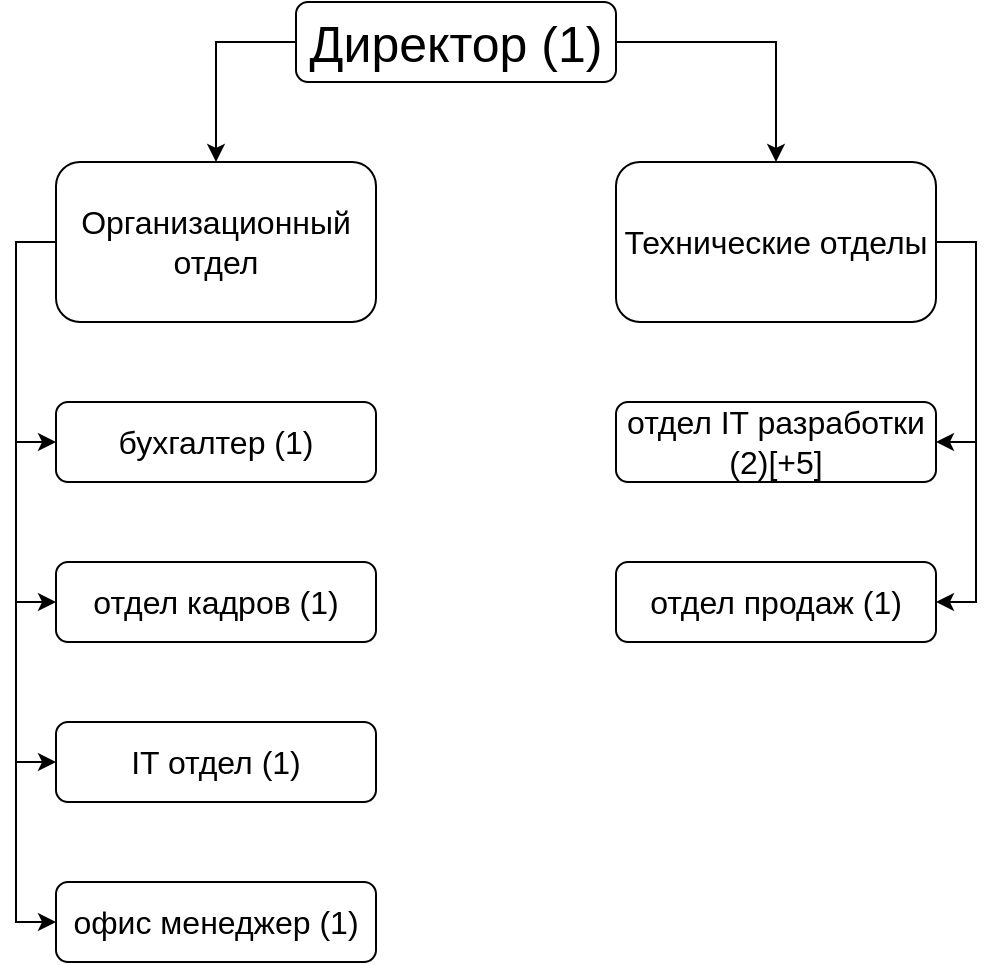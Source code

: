<mxfile version="20.6.0" type="github" pages="3">
  <diagram id="eavNWvNgP0PMhij1oHIw" name="Страница 1">
    <mxGraphModel dx="1113" dy="731" grid="1" gridSize="10" guides="1" tooltips="1" connect="1" arrows="1" fold="1" page="1" pageScale="1" pageWidth="827" pageHeight="1169" math="0" shadow="0">
      <root>
        <mxCell id="0" />
        <mxCell id="1" parent="0" />
        <mxCell id="xWlOOJvm2tTgjyxbZQhH-10" style="edgeStyle=orthogonalEdgeStyle;rounded=0;orthogonalLoop=1;jettySize=auto;html=1;exitX=0;exitY=0.5;exitDx=0;exitDy=0;entryX=0.5;entryY=0;entryDx=0;entryDy=0;fontSize=16;" edge="1" parent="1" source="xWlOOJvm2tTgjyxbZQhH-1" target="xWlOOJvm2tTgjyxbZQhH-2">
          <mxGeometry relative="1" as="geometry" />
        </mxCell>
        <mxCell id="xWlOOJvm2tTgjyxbZQhH-11" style="edgeStyle=orthogonalEdgeStyle;rounded=0;orthogonalLoop=1;jettySize=auto;html=1;exitX=1;exitY=0.5;exitDx=0;exitDy=0;fontSize=16;" edge="1" parent="1" source="xWlOOJvm2tTgjyxbZQhH-1" target="xWlOOJvm2tTgjyxbZQhH-3">
          <mxGeometry relative="1" as="geometry" />
        </mxCell>
        <mxCell id="xWlOOJvm2tTgjyxbZQhH-1" value="Директор (1)" style="rounded=1;whiteSpace=wrap;html=1;fontSize=25;" vertex="1" parent="1">
          <mxGeometry x="320" y="240" width="160" height="40" as="geometry" />
        </mxCell>
        <mxCell id="xWlOOJvm2tTgjyxbZQhH-7" style="edgeStyle=orthogonalEdgeStyle;rounded=0;orthogonalLoop=1;jettySize=auto;html=1;exitX=0;exitY=0.5;exitDx=0;exitDy=0;entryX=0;entryY=0.5;entryDx=0;entryDy=0;fontSize=16;" edge="1" parent="1" source="xWlOOJvm2tTgjyxbZQhH-2" target="xWlOOJvm2tTgjyxbZQhH-4">
          <mxGeometry relative="1" as="geometry" />
        </mxCell>
        <mxCell id="xWlOOJvm2tTgjyxbZQhH-8" style="edgeStyle=orthogonalEdgeStyle;rounded=0;orthogonalLoop=1;jettySize=auto;html=1;exitX=0;exitY=0.5;exitDx=0;exitDy=0;entryX=0;entryY=0.5;entryDx=0;entryDy=0;fontSize=16;" edge="1" parent="1" source="xWlOOJvm2tTgjyxbZQhH-2" target="xWlOOJvm2tTgjyxbZQhH-5">
          <mxGeometry relative="1" as="geometry" />
        </mxCell>
        <mxCell id="xWlOOJvm2tTgjyxbZQhH-9" style="edgeStyle=orthogonalEdgeStyle;rounded=0;orthogonalLoop=1;jettySize=auto;html=1;exitX=0;exitY=0.5;exitDx=0;exitDy=0;entryX=0;entryY=0.5;entryDx=0;entryDy=0;fontSize=16;" edge="1" parent="1" source="xWlOOJvm2tTgjyxbZQhH-2" target="xWlOOJvm2tTgjyxbZQhH-6">
          <mxGeometry relative="1" as="geometry" />
        </mxCell>
        <mxCell id="xWlOOJvm2tTgjyxbZQhH-21" style="edgeStyle=orthogonalEdgeStyle;rounded=0;orthogonalLoop=1;jettySize=auto;html=1;exitX=0;exitY=0.5;exitDx=0;exitDy=0;entryX=0;entryY=0.5;entryDx=0;entryDy=0;fontSize=16;" edge="1" parent="1" source="xWlOOJvm2tTgjyxbZQhH-2" target="xWlOOJvm2tTgjyxbZQhH-20">
          <mxGeometry relative="1" as="geometry" />
        </mxCell>
        <mxCell id="xWlOOJvm2tTgjyxbZQhH-2" value="Организационный&lt;br style=&quot;font-size: 16px;&quot;&gt;отдел" style="rounded=1;whiteSpace=wrap;html=1;fontSize=16;" vertex="1" parent="1">
          <mxGeometry x="200" y="320" width="160" height="80" as="geometry" />
        </mxCell>
        <mxCell id="xWlOOJvm2tTgjyxbZQhH-15" style="edgeStyle=orthogonalEdgeStyle;rounded=0;orthogonalLoop=1;jettySize=auto;html=1;exitX=1;exitY=0.5;exitDx=0;exitDy=0;entryX=1;entryY=0.5;entryDx=0;entryDy=0;fontSize=16;" edge="1" parent="1" source="xWlOOJvm2tTgjyxbZQhH-3" target="xWlOOJvm2tTgjyxbZQhH-12">
          <mxGeometry relative="1" as="geometry" />
        </mxCell>
        <mxCell id="xWlOOJvm2tTgjyxbZQhH-16" style="edgeStyle=orthogonalEdgeStyle;rounded=0;orthogonalLoop=1;jettySize=auto;html=1;exitX=1;exitY=0.5;exitDx=0;exitDy=0;entryX=1;entryY=0.5;entryDx=0;entryDy=0;fontSize=16;" edge="1" parent="1" source="xWlOOJvm2tTgjyxbZQhH-3" target="xWlOOJvm2tTgjyxbZQhH-13">
          <mxGeometry relative="1" as="geometry" />
        </mxCell>
        <mxCell id="xWlOOJvm2tTgjyxbZQhH-3" value="Технические отделы" style="rounded=1;whiteSpace=wrap;html=1;fontSize=16;" vertex="1" parent="1">
          <mxGeometry x="480" y="320" width="160" height="80" as="geometry" />
        </mxCell>
        <mxCell id="xWlOOJvm2tTgjyxbZQhH-4" value="бухгалтер (1)" style="rounded=1;whiteSpace=wrap;html=1;fontSize=16;" vertex="1" parent="1">
          <mxGeometry x="200" y="440" width="160" height="40" as="geometry" />
        </mxCell>
        <mxCell id="xWlOOJvm2tTgjyxbZQhH-5" value="отдел кадров (1)" style="rounded=1;whiteSpace=wrap;html=1;fontSize=16;" vertex="1" parent="1">
          <mxGeometry x="200" y="520" width="160" height="40" as="geometry" />
        </mxCell>
        <mxCell id="xWlOOJvm2tTgjyxbZQhH-6" value="IT отдел (1)" style="rounded=1;whiteSpace=wrap;html=1;fontSize=16;" vertex="1" parent="1">
          <mxGeometry x="200" y="600" width="160" height="40" as="geometry" />
        </mxCell>
        <mxCell id="xWlOOJvm2tTgjyxbZQhH-12" value="отдел IT разработки (2)[+5]" style="rounded=1;whiteSpace=wrap;html=1;fontSize=16;" vertex="1" parent="1">
          <mxGeometry x="480" y="440" width="160" height="40" as="geometry" />
        </mxCell>
        <mxCell id="xWlOOJvm2tTgjyxbZQhH-13" value="отдел продаж (1)" style="rounded=1;whiteSpace=wrap;html=1;fontSize=16;" vertex="1" parent="1">
          <mxGeometry x="480" y="520" width="160" height="40" as="geometry" />
        </mxCell>
        <mxCell id="xWlOOJvm2tTgjyxbZQhH-20" value="офис менеджер (1)" style="rounded=1;whiteSpace=wrap;html=1;fontSize=16;" vertex="1" parent="1">
          <mxGeometry x="200" y="680" width="160" height="40" as="geometry" />
        </mxCell>
      </root>
    </mxGraphModel>
  </diagram>
  <diagram id="9BKfYJkGUv-IVZHO7EaS" name="Страница 2">
    <mxGraphModel dx="1577" dy="2204" grid="1" gridSize="10" guides="1" tooltips="1" connect="1" arrows="1" fold="1" page="1" pageScale="1" pageWidth="827" pageHeight="1169" math="0" shadow="0">
      <root>
        <mxCell id="0" />
        <mxCell id="1" parent="0" />
        <mxCell id="PtRjfQ-Xsc1v1Kzku1eO-6" style="edgeStyle=orthogonalEdgeStyle;rounded=0;orthogonalLoop=1;jettySize=auto;html=1;exitX=0;exitY=0.5;exitDx=0;exitDy=0;entryX=0.5;entryY=0;entryDx=0;entryDy=0;fontSize=16;" edge="1" parent="1" source="PtRjfQ-Xsc1v1Kzku1eO-4" target="PtRjfQ-Xsc1v1Kzku1eO-5">
          <mxGeometry relative="1" as="geometry" />
        </mxCell>
        <mxCell id="PtRjfQ-Xsc1v1Kzku1eO-8" style="edgeStyle=orthogonalEdgeStyle;rounded=0;orthogonalLoop=1;jettySize=auto;html=1;exitX=1;exitY=0.5;exitDx=0;exitDy=0;entryX=0.5;entryY=0;entryDx=0;entryDy=0;fontSize=16;" edge="1" parent="1" source="PtRjfQ-Xsc1v1Kzku1eO-4" target="PtRjfQ-Xsc1v1Kzku1eO-7">
          <mxGeometry relative="1" as="geometry" />
        </mxCell>
        <mxCell id="a21sQkwHZfW_VXbWcF6h-8" style="edgeStyle=orthogonalEdgeStyle;rounded=0;orthogonalLoop=1;jettySize=auto;html=1;exitX=0.5;exitY=0;exitDx=0;exitDy=0;entryX=0.5;entryY=1;entryDx=0;entryDy=0;fontSize=10;" edge="1" parent="1" source="PtRjfQ-Xsc1v1Kzku1eO-4" target="a21sQkwHZfW_VXbWcF6h-4">
          <mxGeometry relative="1" as="geometry" />
        </mxCell>
        <mxCell id="a21sQkwHZfW_VXbWcF6h-12" style="edgeStyle=orthogonalEdgeStyle;rounded=0;orthogonalLoop=1;jettySize=auto;html=1;exitX=0.5;exitY=0;exitDx=0;exitDy=0;fontSize=10;" edge="1" parent="1" source="PtRjfQ-Xsc1v1Kzku1eO-4" target="a21sQkwHZfW_VXbWcF6h-11">
          <mxGeometry relative="1" as="geometry" />
        </mxCell>
        <mxCell id="PtRjfQ-Xsc1v1Kzku1eO-4" value="" style="image;html=1;image=img/lib/clip_art/networking/Router_Icon_128x128.png;fontSize=16;" vertex="1" parent="1">
          <mxGeometry x="360" y="120" width="80" height="80" as="geometry" />
        </mxCell>
        <mxCell id="StF-tgHEQJlqDM06HHg6-1" style="edgeStyle=orthogonalEdgeStyle;rounded=0;orthogonalLoop=1;jettySize=auto;html=1;exitX=0.5;exitY=1;exitDx=0;exitDy=0;entryX=0.5;entryY=0;entryDx=0;entryDy=0;fontSize=25;" edge="1" parent="1" source="PtRjfQ-Xsc1v1Kzku1eO-5" target="PtRjfQ-Xsc1v1Kzku1eO-9">
          <mxGeometry relative="1" as="geometry">
            <Array as="points">
              <mxPoint x="240" y="320" />
              <mxPoint x="140" y="320" />
            </Array>
          </mxGeometry>
        </mxCell>
        <mxCell id="StF-tgHEQJlqDM06HHg6-2" style="edgeStyle=orthogonalEdgeStyle;rounded=0;orthogonalLoop=1;jettySize=auto;html=1;exitX=0.5;exitY=1;exitDx=0;exitDy=0;entryX=0.5;entryY=0;entryDx=0;entryDy=0;fontSize=25;" edge="1" parent="1" source="PtRjfQ-Xsc1v1Kzku1eO-5" target="Rw0lWtNW8VAhIUJcCgHu-4">
          <mxGeometry relative="1" as="geometry" />
        </mxCell>
        <mxCell id="StF-tgHEQJlqDM06HHg6-3" style="edgeStyle=orthogonalEdgeStyle;rounded=0;orthogonalLoop=1;jettySize=auto;html=1;exitX=0.5;exitY=1;exitDx=0;exitDy=0;entryX=0.5;entryY=0;entryDx=0;entryDy=0;fontSize=25;" edge="1" parent="1" source="PtRjfQ-Xsc1v1Kzku1eO-5" target="Rw0lWtNW8VAhIUJcCgHu-3">
          <mxGeometry relative="1" as="geometry">
            <Array as="points">
              <mxPoint x="240" y="320" />
              <mxPoint x="220" y="320" />
            </Array>
          </mxGeometry>
        </mxCell>
        <mxCell id="StF-tgHEQJlqDM06HHg6-4" style="edgeStyle=orthogonalEdgeStyle;rounded=0;orthogonalLoop=1;jettySize=auto;html=1;exitX=0.5;exitY=1;exitDx=0;exitDy=0;entryX=0.5;entryY=0;entryDx=0;entryDy=0;fontSize=25;" edge="1" parent="1" source="PtRjfQ-Xsc1v1Kzku1eO-5" target="Rw0lWtNW8VAhIUJcCgHu-2">
          <mxGeometry relative="1" as="geometry" />
        </mxCell>
        <mxCell id="StF-tgHEQJlqDM06HHg6-5" style="edgeStyle=orthogonalEdgeStyle;rounded=0;orthogonalLoop=1;jettySize=auto;html=1;exitX=0.5;exitY=1;exitDx=0;exitDy=0;entryX=0.5;entryY=0;entryDx=0;entryDy=0;fontSize=25;" edge="1" parent="1" source="PtRjfQ-Xsc1v1Kzku1eO-5" target="Rw0lWtNW8VAhIUJcCgHu-1">
          <mxGeometry relative="1" as="geometry">
            <Array as="points">
              <mxPoint x="240" y="320" />
              <mxPoint x="300" y="320" />
            </Array>
          </mxGeometry>
        </mxCell>
        <mxCell id="PtRjfQ-Xsc1v1Kzku1eO-5" value="" style="image;html=1;image=img/lib/clip_art/networking/Switch_128x128.png;fontSize=16;" vertex="1" parent="1">
          <mxGeometry x="200" y="200" width="80" height="80" as="geometry" />
        </mxCell>
        <mxCell id="StF-tgHEQJlqDM06HHg6-10" style="edgeStyle=orthogonalEdgeStyle;rounded=0;orthogonalLoop=1;jettySize=auto;html=1;exitX=0.5;exitY=1;exitDx=0;exitDy=0;entryX=0.5;entryY=0;entryDx=0;entryDy=0;fontSize=25;" edge="1" parent="1" source="PtRjfQ-Xsc1v1Kzku1eO-7" target="StF-tgHEQJlqDM06HHg6-7">
          <mxGeometry relative="1" as="geometry" />
        </mxCell>
        <mxCell id="StF-tgHEQJlqDM06HHg6-11" style="edgeStyle=orthogonalEdgeStyle;rounded=0;orthogonalLoop=1;jettySize=auto;html=1;exitX=0.5;exitY=1;exitDx=0;exitDy=0;entryX=0.5;entryY=0;entryDx=0;entryDy=0;fontSize=25;" edge="1" parent="1" source="PtRjfQ-Xsc1v1Kzku1eO-7" target="StF-tgHEQJlqDM06HHg6-9">
          <mxGeometry relative="1" as="geometry">
            <Array as="points">
              <mxPoint x="560" y="390" />
              <mxPoint x="560" y="390" />
            </Array>
          </mxGeometry>
        </mxCell>
        <mxCell id="StF-tgHEQJlqDM06HHg6-12" style="edgeStyle=orthogonalEdgeStyle;rounded=0;orthogonalLoop=1;jettySize=auto;html=1;exitX=0.5;exitY=1;exitDx=0;exitDy=0;entryX=0.5;entryY=0;entryDx=0;entryDy=0;fontSize=25;" edge="1" parent="1" source="PtRjfQ-Xsc1v1Kzku1eO-7" target="StF-tgHEQJlqDM06HHg6-8">
          <mxGeometry relative="1" as="geometry" />
        </mxCell>
        <mxCell id="fubikuoy2SGLW1ZEtXR--12" style="edgeStyle=orthogonalEdgeStyle;rounded=0;orthogonalLoop=1;jettySize=auto;html=1;exitX=0.5;exitY=1;exitDx=0;exitDy=0;entryX=0.5;entryY=0;entryDx=0;entryDy=0;fontSize=10;" edge="1" parent="1" source="PtRjfQ-Xsc1v1Kzku1eO-7" target="fubikuoy2SGLW1ZEtXR--1">
          <mxGeometry relative="1" as="geometry">
            <Array as="points">
              <mxPoint x="560" y="320" />
              <mxPoint x="660" y="320" />
            </Array>
          </mxGeometry>
        </mxCell>
        <mxCell id="fubikuoy2SGLW1ZEtXR--13" style="edgeStyle=orthogonalEdgeStyle;rounded=0;orthogonalLoop=1;jettySize=auto;html=1;exitX=0.5;exitY=1;exitDx=0;exitDy=0;entryX=0.5;entryY=0;entryDx=0;entryDy=0;fontSize=10;" edge="1" parent="1" source="PtRjfQ-Xsc1v1Kzku1eO-7" target="fubikuoy2SGLW1ZEtXR--2">
          <mxGeometry relative="1" as="geometry">
            <Array as="points">
              <mxPoint x="560" y="320" />
              <mxPoint x="740" y="320" />
            </Array>
          </mxGeometry>
        </mxCell>
        <mxCell id="PtRjfQ-Xsc1v1Kzku1eO-7" value="" style="image;html=1;image=img/lib/clip_art/networking/Switch_128x128.png;fontSize=16;" vertex="1" parent="1">
          <mxGeometry x="520" y="200" width="80" height="80" as="geometry" />
        </mxCell>
        <mxCell id="PtRjfQ-Xsc1v1Kzku1eO-9" value="1" style="ellipse;whiteSpace=wrap;html=1;aspect=fixed;fontSize=16;" vertex="1" parent="1">
          <mxGeometry x="120" y="440" width="40" height="40" as="geometry" />
        </mxCell>
        <mxCell id="Rw0lWtNW8VAhIUJcCgHu-1" value="5" style="ellipse;whiteSpace=wrap;html=1;aspect=fixed;fontSize=16;" vertex="1" parent="1">
          <mxGeometry x="280" y="440" width="40" height="40" as="geometry" />
        </mxCell>
        <mxCell id="Rw0lWtNW8VAhIUJcCgHu-2" value="4" style="ellipse;whiteSpace=wrap;html=1;aspect=fixed;fontSize=16;" vertex="1" parent="1">
          <mxGeometry x="240" y="360" width="40" height="40" as="geometry" />
        </mxCell>
        <mxCell id="Rw0lWtNW8VAhIUJcCgHu-3" value="3" style="ellipse;whiteSpace=wrap;html=1;aspect=fixed;fontSize=16;" vertex="1" parent="1">
          <mxGeometry x="200" y="440" width="40" height="40" as="geometry" />
        </mxCell>
        <mxCell id="Rw0lWtNW8VAhIUJcCgHu-4" value="2" style="ellipse;whiteSpace=wrap;html=1;aspect=fixed;fontSize=16;" vertex="1" parent="1">
          <mxGeometry x="160" y="360" width="40" height="40" as="geometry" />
        </mxCell>
        <mxCell id="StF-tgHEQJlqDM06HHg6-7" value="6" style="ellipse;whiteSpace=wrap;html=1;aspect=fixed;fontSize=16;" vertex="1" parent="1">
          <mxGeometry x="500" y="360" width="40" height="40" as="geometry" />
        </mxCell>
        <mxCell id="StF-tgHEQJlqDM06HHg6-8" value="8" style="ellipse;whiteSpace=wrap;html=1;aspect=fixed;fontSize=16;" vertex="1" parent="1">
          <mxGeometry x="580" y="360" width="40" height="40" as="geometry" />
        </mxCell>
        <mxCell id="StF-tgHEQJlqDM06HHg6-9" value="7" style="ellipse;whiteSpace=wrap;html=1;aspect=fixed;fontSize=16;" vertex="1" parent="1">
          <mxGeometry x="540" y="440" width="40" height="40" as="geometry" />
        </mxCell>
        <mxCell id="HPoiZKRHryMCSYoQe5v9-1" value="&lt;font style=&quot;font-size: 17px;&quot;&gt;1 - бухгалтер&lt;br style=&quot;font-size: 17px;&quot;&gt;&lt;/font&gt;&lt;div style=&quot;font-size: 17px;&quot;&gt;&lt;font style=&quot;font-size: 17px;&quot;&gt;2 - отдел кадров&lt;/font&gt;&lt;/div&gt;&lt;font style=&quot;font-size: 17px;&quot;&gt;3 - IT отдел&lt;br style=&quot;font-size: 17px;&quot;&gt;4 - директор&lt;br style=&quot;font-size: 17px;&quot;&gt;5 - офис менеджер&lt;/font&gt;" style="text;html=1;strokeColor=none;fillColor=none;align=left;verticalAlign=top;whiteSpace=wrap;rounded=0;fontSize=17;" vertex="1" parent="1">
          <mxGeometry x="120" y="540" width="200" height="120" as="geometry" />
        </mxCell>
        <mxCell id="exa1pLvG2xp5n-gIr9vX-1" value="&lt;font style=&quot;font-size: 17px;&quot;&gt;6 - разработчик 1&lt;br style=&quot;font-size: 17px;&quot;&gt;&lt;/font&gt;&lt;div style=&quot;font-size: 17px;&quot;&gt;&lt;font style=&quot;font-size: 17px;&quot;&gt;7 - разработки 2&lt;/font&gt;&lt;/div&gt;&lt;font style=&quot;font-size: 17px;&quot;&gt;8 - сотрудник отдела продаж&lt;br&gt;9 -13 новые разработчики (5)&lt;br&gt;&lt;/font&gt;" style="text;html=1;strokeColor=none;fillColor=none;align=left;verticalAlign=top;whiteSpace=wrap;rounded=0;fontSize=17;" vertex="1" parent="1">
          <mxGeometry x="520" y="540" width="240" height="120" as="geometry" />
        </mxCell>
        <mxCell id="a21sQkwHZfW_VXbWcF6h-3" value="Printer" style="html=1;strokeColor=none;fillColor=#0079D6;labelPosition=center;verticalLabelPosition=middle;verticalAlign=top;align=center;fontSize=12;outlineConnect=0;spacingTop=-6;fontColor=#FFFFFF;sketch=0;shape=mxgraph.sitemap.print;" vertex="1" parent="1">
          <mxGeometry x="120" y="-120" width="80" height="80" as="geometry" />
        </mxCell>
        <mxCell id="a21sQkwHZfW_VXbWcF6h-9" style="edgeStyle=orthogonalEdgeStyle;rounded=0;orthogonalLoop=1;jettySize=auto;html=1;exitX=0;exitY=0.5;exitDx=0;exitDy=0;entryX=1;entryY=0.5;entryDx=0;entryDy=0;entryPerimeter=0;fontSize=10;" edge="1" parent="1" source="a21sQkwHZfW_VXbWcF6h-4" target="a21sQkwHZfW_VXbWcF6h-7">
          <mxGeometry relative="1" as="geometry" />
        </mxCell>
        <mxCell id="a21sQkwHZfW_VXbWcF6h-10" style="edgeStyle=orthogonalEdgeStyle;rounded=0;orthogonalLoop=1;jettySize=auto;html=1;exitX=0;exitY=0.5;exitDx=0;exitDy=0;entryX=1;entryY=0.5;entryDx=0;entryDy=0;entryPerimeter=0;fontSize=10;" edge="1" parent="1" source="a21sQkwHZfW_VXbWcF6h-4" target="a21sQkwHZfW_VXbWcF6h-3">
          <mxGeometry relative="1" as="geometry" />
        </mxCell>
        <mxCell id="a21sQkwHZfW_VXbWcF6h-4" value="" style="image;html=1;image=img/lib/clip_art/networking/Print_Server_Wireless_128x128.png;fontSize=10;" vertex="1" parent="1">
          <mxGeometry x="280" width="80" height="80" as="geometry" />
        </mxCell>
        <mxCell id="a21sQkwHZfW_VXbWcF6h-7" value="Printer" style="html=1;strokeColor=none;fillColor=#0079D6;labelPosition=center;verticalLabelPosition=middle;verticalAlign=top;align=center;fontSize=12;outlineConnect=0;spacingTop=-6;fontColor=#FFFFFF;sketch=0;shape=mxgraph.sitemap.print;" vertex="1" parent="1">
          <mxGeometry x="120" width="80" height="80" as="geometry" />
        </mxCell>
        <mxCell id="a21sQkwHZfW_VXbWcF6h-11" value="" style="image;html=1;image=img/lib/clip_art/computers/Server_Rack_128x128.png;fontSize=10;" vertex="1" parent="1">
          <mxGeometry x="440" width="80" height="80" as="geometry" />
        </mxCell>
        <mxCell id="fubikuoy2SGLW1ZEtXR--1" value="9" style="rounded=0;whiteSpace=wrap;html=1;fontSize=16;" vertex="1" parent="1">
          <mxGeometry x="640" y="440" width="40" height="40" as="geometry" />
        </mxCell>
        <mxCell id="fubikuoy2SGLW1ZEtXR--2" value="13" style="rounded=0;whiteSpace=wrap;html=1;fontSize=16;" vertex="1" parent="1">
          <mxGeometry x="720" y="440" width="40" height="40" as="geometry" />
        </mxCell>
        <mxCell id="fubikuoy2SGLW1ZEtXR--3" value="" style="shape=waypoint;sketch=0;size=6;pointerEvents=1;points=[];fillColor=none;resizable=0;rotatable=0;perimeter=centerPerimeter;snapToPoint=1;fontSize=10;" vertex="1" parent="1">
          <mxGeometry x="670" y="440" width="40" height="40" as="geometry" />
        </mxCell>
        <mxCell id="fubikuoy2SGLW1ZEtXR--5" value="" style="shape=waypoint;sketch=0;size=6;pointerEvents=1;points=[];fillColor=none;resizable=0;rotatable=0;perimeter=centerPerimeter;snapToPoint=1;fontSize=10;" vertex="1" parent="1">
          <mxGeometry x="680" y="440" width="40" height="40" as="geometry" />
        </mxCell>
        <mxCell id="fubikuoy2SGLW1ZEtXR--6" value="" style="shape=waypoint;sketch=0;size=6;pointerEvents=1;points=[];fillColor=none;resizable=0;rotatable=0;perimeter=centerPerimeter;snapToPoint=1;fontSize=10;" vertex="1" parent="1">
          <mxGeometry x="690" y="440" width="40" height="40" as="geometry" />
        </mxCell>
        <mxCell id="fubikuoy2SGLW1ZEtXR--9" value="" style="shape=crossbar;whiteSpace=wrap;html=1;rounded=1;fontSize=10;" vertex="1" parent="1">
          <mxGeometry x="640" y="490" width="120" height="20" as="geometry" />
        </mxCell>
        <mxCell id="fubikuoy2SGLW1ZEtXR--11" value="5" style="text;html=1;align=center;verticalAlign=middle;resizable=0;points=[];autosize=1;strokeColor=none;fillColor=none;fontSize=10;" vertex="1" parent="1">
          <mxGeometry x="685" y="495" width="30" height="30" as="geometry" />
        </mxCell>
        <mxCell id="LskaAdMnC_WjDTOzpFJf-2" value="Логическая топология сети" style="text;strokeColor=none;fillColor=none;html=1;fontSize=24;fontStyle=1;verticalAlign=middle;align=center;" vertex="1" parent="1">
          <mxGeometry x="120" y="-190" width="640" height="40" as="geometry" />
        </mxCell>
      </root>
    </mxGraphModel>
  </diagram>
  <diagram id="Y0vx9TEOG4VTs1hsSGTS" name="Страница 3">
    <mxGraphModel dx="946" dy="621" grid="1" gridSize="10" guides="1" tooltips="1" connect="1" arrows="1" fold="1" page="1" pageScale="1" pageWidth="827" pageHeight="1169" math="0" shadow="0">
      <root>
        <mxCell id="0" />
        <mxCell id="1" parent="0" />
      </root>
    </mxGraphModel>
  </diagram>
</mxfile>
